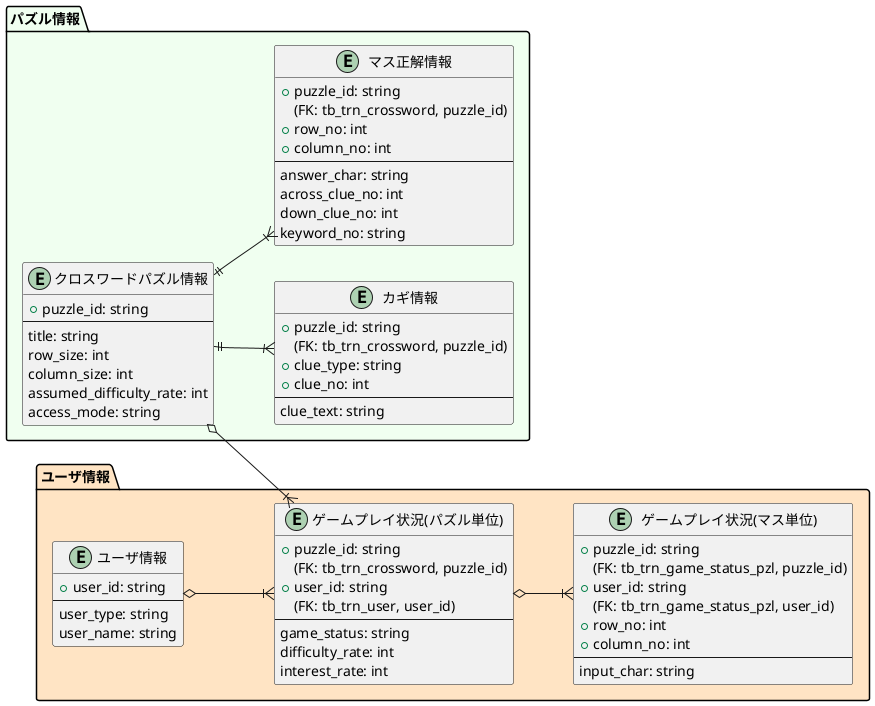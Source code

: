 @startuml クロスワードパズルサイト ER図
''' 全テーブル共通カラムとして下記が設定されているものとする。
''' {
'''     create_user: string
'''     create_date: timestamp
'''     update_user: string
'''     update_date: timestamp
'''     delete_flg: string
'''     version_no: int
''' }

left to right direction
package "パズル情報" #HoneyDew {

    entity "クロスワードパズル情報" as tb_trn_crossword {
        +puzzle_id: string
        --
        title: string
        row_size: int
        column_size: int
        assumed_difficulty_rate: int
        access_mode: string
    }

    entity "カギ情報" as tb_trn_cw_clue {
        +puzzle_id: string
        (FK: tb_trn_crossword, puzzle_id)
        +clue_type: string
        +clue_no: int
        --
        clue_text: string
    }

    entity "マス正解情報" as tb_trn_mass_answer{
        +puzzle_id: string
        (FK: tb_trn_crossword, puzzle_id)
        +row_no: int
        +column_no: int
        --
        answer_char: string
        across_clue_no: int
        down_clue_no: int
        keyword_no: string
    }
}

package "ユーザ情報" #Bisque{
    entity "ユーザ情報" as tb_trn_user {
        +user_id: string
        --
        user_type: string
        user_name: string
    }

    entity "ゲームプレイ状況(パズル単位)" as tb_trn_game_status_pzl {
        +puzzle_id: string
        (FK: tb_trn_crossword, puzzle_id)
        +user_id: string
        (FK: tb_trn_user, user_id)
        --
        game_status: string
        difficulty_rate: int
        interest_rate: int
    }

    entity "ゲームプレイ状況(マス単位)" as tb_trn_game_status_mass {
        +puzzle_id: string
        (FK: tb_trn_game_status_pzl, puzzle_id)
        +user_id: string
        (FK: tb_trn_game_status_pzl, user_id)
        +row_no: int
        +column_no: int
        --
        input_char: string
    }
}

tb_trn_crossword ||--|{ tb_trn_cw_clue
tb_trn_crossword ||--|{ tb_trn_mass_answer
tb_trn_crossword o--|{ tb_trn_game_status_pzl
tb_trn_user o--|{ tb_trn_game_status_pzl
tb_trn_game_status_pzl o--|{tb_trn_game_status_mass

@enduml

